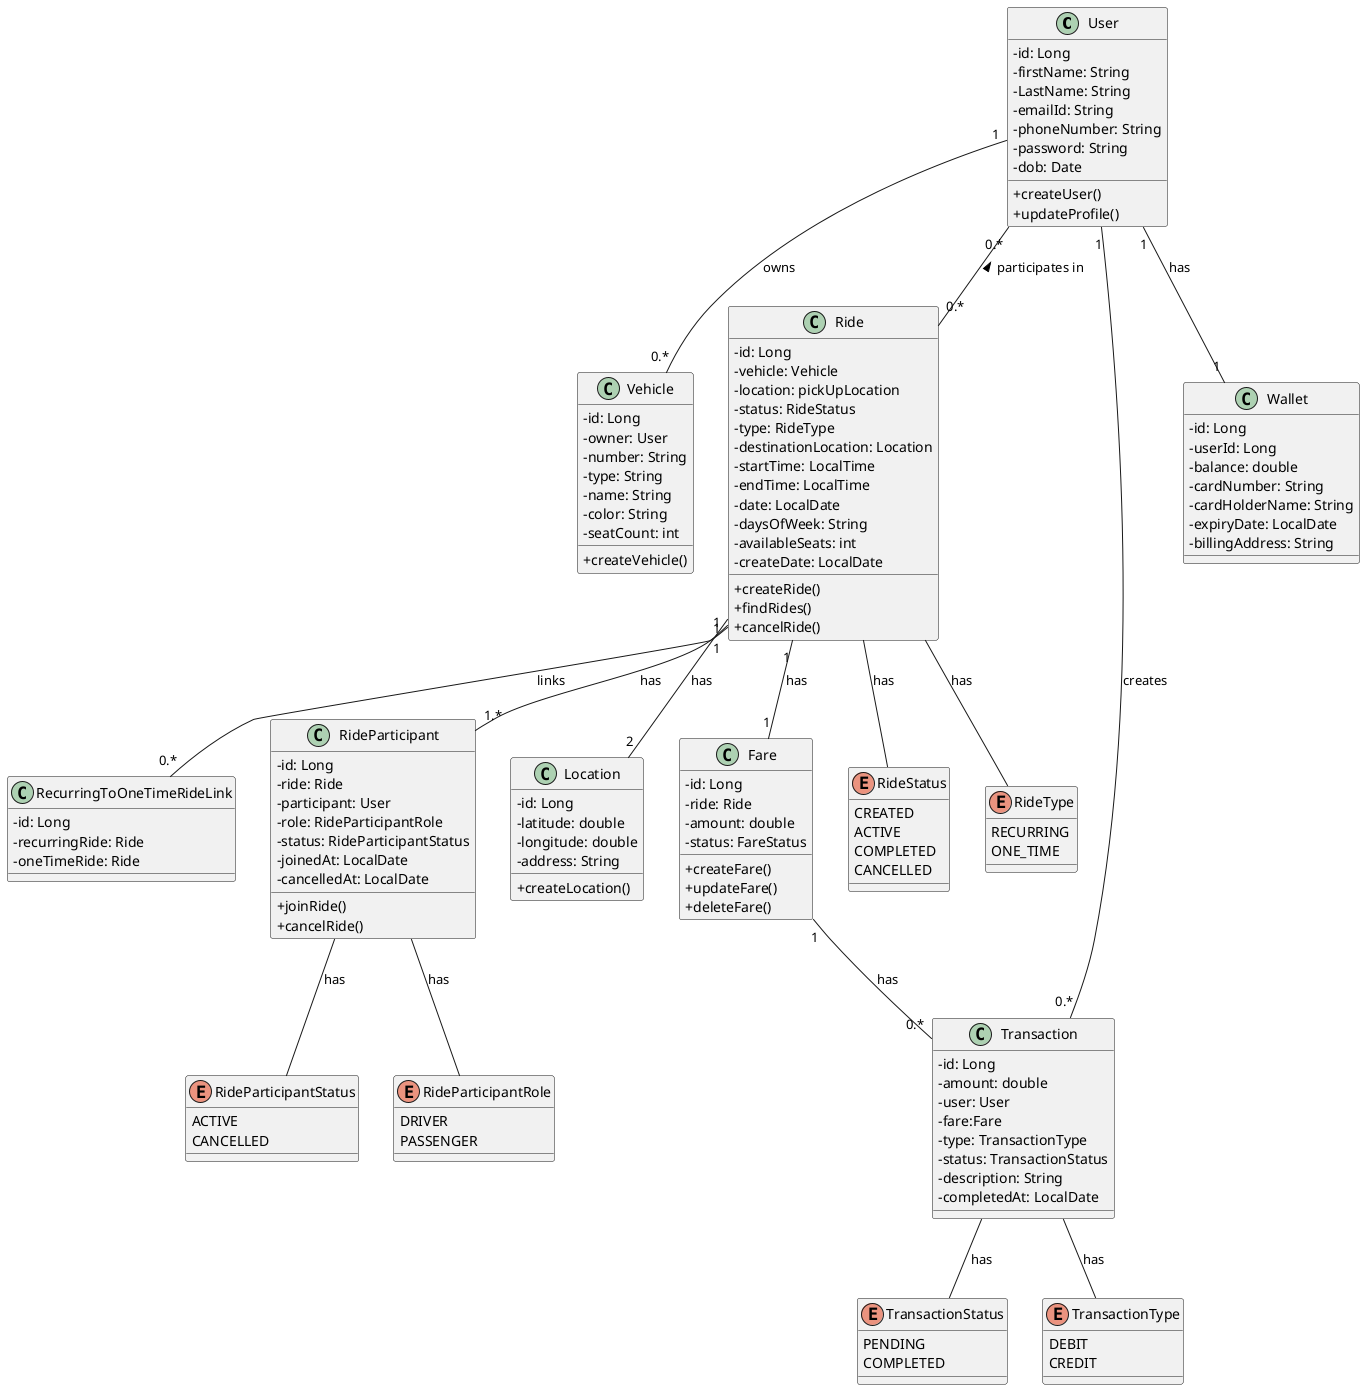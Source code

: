 @startuml Carpool System

skinparam classAttributeIconSize 0

class User {
  -id: Long
  -firstName: String
  -LastName: String
  -emailId: String
  -phoneNumber: String
  -password: String
  -dob: Date
  +createUser()
  +updateProfile()
}
class RecurringToOneTimeRideLink {
  -id: Long
  -recurringRide: Ride
  -oneTimeRide: Ride
}

class Vehicle {
  -id: Long
  -owner: User
  -number: String
  -type: String
  -name: String
  -color: String
  -seatCount: int
  +createVehicle()
}

class Ride {
  -id: Long
  -vehicle: Vehicle
  -location: pickUpLocation
  -status: RideStatus
  -type: RideType
  -destinationLocation: Location
  -startTime: LocalTime
  -endTime: LocalTime
  -date: LocalDate
  -daysOfWeek: String
  -availableSeats: int
  -createDate: LocalDate
  +createRide()
  +findRides()
  +cancelRide()
}

class RideParticipant {
  -id: Long
  -ride: Ride
  -participant: User
  -role: RideParticipantRole
  -status: RideParticipantStatus
  -joinedAt: LocalDate
  -cancelledAt: LocalDate
  +joinRide()
  +cancelRide()
}

class Location {
  -id: Long
  -latitude: double
  -longitude: double
  -address: String
  +createLocation()
}

class Transaction {
  -id: Long
  -amount: double
  -user: User
  -fare:Fare
  -type: TransactionType
  -status: TransactionStatus
  -description: String
  -completedAt: LocalDate
 }

class Wallet {
   -id: Long
   -userId: Long
   -balance: double
   -cardNumber: String
   -cardHolderName: String
   -expiryDate: LocalDate
   -billingAddress: String
}



class Fare{
  -id: Long
  -ride: Ride
  -amount: double
  -status: FareStatus
  +createFare()
  +updateFare()
  +deleteFare()
}

enum RideStatus {
  CREATED
  ACTIVE
  COMPLETED
  CANCELLED
}
enum  TransactionStatus{
    PENDING
    COMPLETED
}
enum  TransactionType{
    DEBIT
    CREDIT
}
enum  RideParticipantStatus{
    ACTIVE
    CANCELLED
}
enum  RideParticipantRole{
   DRIVER
   PASSENGER
}
enum RideType {
  RECURRING
  ONE_TIME
}


User "1" -- "0.*" Vehicle : owns
User "0.*" -- "0.*" Ride : participates in <
User "1" -- "1" Wallet : has
User "1" -- "0.*" Transaction : creates
Ride "1" -- "1.*" RideParticipant : has
Ride "1" -- "1" Fare : has
Ride "1" -- "2" Location : has
Ride "1" -- "0.*" RecurringToOneTimeRideLink : links
Fare "1" -- "0.*" Transaction : has
Ride -- RideStatus : has
Ride -- RideType : has
RideParticipant -- RideParticipantRole : has
RideParticipant -- RideParticipantStatus : has
Transaction -- TransactionStatus : has
Transaction -- TransactionType : has

@enduml